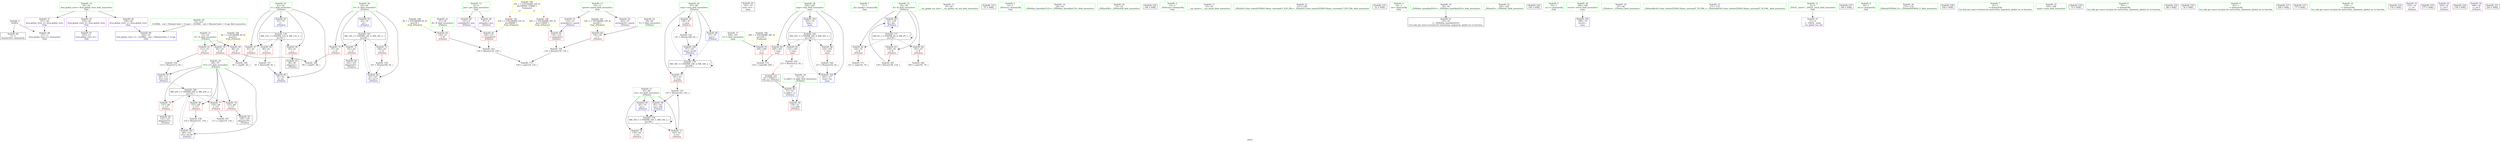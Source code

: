 digraph "SVFG" {
	label="SVFG";

	Node0x55ebe0457730 [shape=record,color=grey,label="{NodeID: 0\nNullPtr}"];
	Node0x55ebe0457730 -> Node0x55ebe046dfb0[style=solid];
	Node0x55ebe0457730 -> Node0x55ebe04718f0[style=solid];
	Node0x55ebe047e9e0 [shape=record,color=black,label="{NodeID: 180\nMR_20V_3 = PHI(MR_20V_4, MR_20V_2, )\npts\{70 \}\n}"];
	Node0x55ebe047e9e0 -> Node0x55ebe0470ed0[style=dashed];
	Node0x55ebe047e9e0 -> Node0x55ebe0470fa0[style=dashed];
	Node0x55ebe047e9e0 -> Node0x55ebe0471070[style=dashed];
	Node0x55ebe047e9e0 -> Node0x55ebe0471140[style=dashed];
	Node0x55ebe047e9e0 -> Node0x55ebe046eaa0[style=dashed];
	Node0x55ebe046e760 [shape=record,color=blue,label="{NodeID: 97\n69\<--113\ni15\<--sub\n_Z5Solvei\n}"];
	Node0x55ebe046e760 -> Node0x55ebe047e9e0[style=dashed];
	Node0x55ebe046c9d0 [shape=record,color=green,label="{NodeID: 14\n20\<--24\nllvm.global_ctors\<--llvm.global_ctors_field_insensitive\nGlob }"];
	Node0x55ebe046c9d0 -> Node0x55ebe046fc60[style=solid];
	Node0x55ebe046c9d0 -> Node0x55ebe046fd60[style=solid];
	Node0x55ebe046c9d0 -> Node0x55ebe046fe60[style=solid];
	Node0x55ebe0472090 [shape=record,color=yellow,style=double,label="{NodeID: 194\n24V_1 = ENCHI(MR_24V_0)\npts\{110000 \}\nFun[_Z5Solvei]}"];
	Node0x55ebe0472090 -> Node0x55ebe04712e0[style=dashed];
	Node0x55ebe046d4a0 [shape=record,color=green,label="{NodeID: 28\n67\<--68\nnum\<--num_field_insensitive\n_Z5Solvei\n}"];
	Node0x55ebe046d4a0 -> Node0x55ebe0470d30[style=solid];
	Node0x55ebe046d4a0 -> Node0x55ebe0470e00[style=solid];
	Node0x55ebe046d4a0 -> Node0x55ebe046e690[style=solid];
	Node0x55ebe046d4a0 -> Node0x55ebe046e9d0[style=solid];
	Node0x55ebe046e1b0 [shape=record,color=black,label="{NodeID: 42\n197\<--79\nmain_ret\<--\nmain\n}"];
	Node0x55ebe048b2f0 [shape=record,color=black,label="{NodeID: 222\n50 = PHI(213, )\n0th arg _Z5Solvei }"];
	Node0x55ebe048b2f0 -> Node0x55ebe04719f0[style=solid];
	Node0x55ebe046fd60 [shape=record,color=purple,label="{NodeID: 56\n226\<--20\nllvm.global_ctors_1\<--llvm.global_ctors\nGlob }"];
	Node0x55ebe046fd60 -> Node0x55ebe04717f0[style=solid];
	Node0x55ebe0470920 [shape=record,color=red,label="{NodeID: 70\n97\<--63\n\<--i5\n_Z5Solvei\n}"];
	Node0x55ebe0470920 -> Node0x55ebe04772d0[style=solid];
	Node0x55ebe0477150 [shape=record,color=grey,label="{NodeID: 167\n117 = cmp(116, 118, )\n}"];
	Node0x55ebe0471480 [shape=record,color=red,label="{NodeID: 84\n208\<--202\n\<--step\nmain\n}"];
	Node0x55ebe0471480 -> Node0x55ebe04775d0[style=solid];
	Node0x55ebe0457e20 [shape=record,color=green,label="{NodeID: 1\n7\<--1\n__dso_handle\<--dummyObj\nGlob }"];
	Node0x55ebe047eee0 [shape=record,color=black,label="{NodeID: 181\nMR_14V_3 = PHI(MR_14V_4, MR_14V_2, )\npts\{64 \}\n}"];
	Node0x55ebe047eee0 -> Node0x55ebe0470920[style=dashed];
	Node0x55ebe047eee0 -> Node0x55ebe04709f0[style=dashed];
	Node0x55ebe047eee0 -> Node0x55ebe0470ac0[style=dashed];
	Node0x55ebe047eee0 -> Node0x55ebe0471d30[style=dashed];
	Node0x55ebe046e830 [shape=record,color=blue,label="{NodeID: 98\n55\<--139\nK\<--dec\n_Z5Solvei\n}"];
	Node0x55ebe046e830 -> Node0x55ebe047dae0[style=dashed];
	Node0x55ebe046ca60 [shape=record,color=green,label="{NodeID: 15\n25\<--26\n__cxx_global_var_init\<--__cxx_global_var_init_field_insensitive\n}"];
	Node0x55ebe046d570 [shape=record,color=green,label="{NodeID: 29\n69\<--70\ni15\<--i15_field_insensitive\n_Z5Solvei\n}"];
	Node0x55ebe046d570 -> Node0x55ebe0470ed0[style=solid];
	Node0x55ebe046d570 -> Node0x55ebe0470fa0[style=solid];
	Node0x55ebe046d570 -> Node0x55ebe0471070[style=solid];
	Node0x55ebe046d570 -> Node0x55ebe0471140[style=solid];
	Node0x55ebe046d570 -> Node0x55ebe046e760[style=solid];
	Node0x55ebe046d570 -> Node0x55ebe046eaa0[style=solid];
	Node0x55ebe046e280 [shape=record,color=black,label="{NodeID: 43\n86\<--85\nidxprom\<--\n_Z5Solvei\n}"];
	Node0x55ebe048b9f0 [shape=record,color=black,label="{NodeID: 223\n72 = PHI()\n}"];
	Node0x55ebe046fe60 [shape=record,color=purple,label="{NodeID: 57\n227\<--20\nllvm.global_ctors_2\<--llvm.global_ctors\nGlob }"];
	Node0x55ebe046fe60 -> Node0x55ebe04718f0[style=solid];
	Node0x55ebe04709f0 [shape=record,color=red,label="{NodeID: 71\n101\<--63\n\<--i5\n_Z5Solvei\n}"];
	Node0x55ebe04709f0 -> Node0x55ebe046e350[style=solid];
	Node0x55ebe04772d0 [shape=record,color=grey,label="{NodeID: 168\n99 = cmp(97, 98, )\n}"];
	Node0x55ebe0471550 [shape=record,color=red,label="{NodeID: 85\n212\<--202\n\<--step\nmain\n}"];
	Node0x55ebe0471550 -> Node0x55ebe04769d0[style=solid];
	Node0x55ebe0457ac0 [shape=record,color=green,label="{NodeID: 2\n12\<--1\n_ZSt3cin\<--dummyObj\nGlob }"];
	Node0x55ebe047f3e0 [shape=record,color=black,label="{NodeID: 182\nMR_30V_3 = PHI(MR_30V_4, MR_30V_2, )\npts\{203 \}\n}"];
	Node0x55ebe047f3e0 -> Node0x55ebe0471480[style=dashed];
	Node0x55ebe047f3e0 -> Node0x55ebe0471550[style=dashed];
	Node0x55ebe047f3e0 -> Node0x55ebe0471620[style=dashed];
	Node0x55ebe047f3e0 -> Node0x55ebe046ed10[style=dashed];
	Node0x55ebe046e900 [shape=record,color=blue,label="{NodeID: 99\n65\<--143\nres\<--add\n_Z5Solvei\n}"];
	Node0x55ebe046e900 -> Node0x55ebe047dfe0[style=dashed];
	Node0x55ebe046caf0 [shape=record,color=green,label="{NodeID: 16\n29\<--30\n_ZNSt8ios_base4InitC1Ev\<--_ZNSt8ios_base4InitC1Ev_field_insensitive\n}"];
	Node0x55ebe0472280 [shape=record,color=yellow,style=double,label="{NodeID: 196\n28V_1 = ENCHI(MR_28V_0)\npts\{201 \}\nFun[main]}"];
	Node0x55ebe0472280 -> Node0x55ebe04713b0[style=dashed];
	Node0x55ebe046d640 [shape=record,color=green,label="{NodeID: 30\n73\<--74\n_ZNSirsERi\<--_ZNSirsERi_field_insensitive\n}"];
	Node0x55ebe046e350 [shape=record,color=black,label="{NodeID: 44\n102\<--101\nidxprom9\<--\n_Z5Solvei\n}"];
	Node0x55ebe048bb50 [shape=record,color=black,label="{NodeID: 224\n104 = PHI()\n}"];
	Node0x55ebe046ff60 [shape=record,color=red,label="{NodeID: 58\n159\<--51\n\<--tc.addr\n_Z5Solvei\n}"];
	Node0x55ebe046f3b0 [shape=record,color=grey,label="{NodeID: 155\n143 = Binary(142, 141, )\n}"];
	Node0x55ebe046f3b0 -> Node0x55ebe046e900[style=solid];
	Node0x55ebe0470ac0 [shape=record,color=red,label="{NodeID: 72\n106\<--63\n\<--i5\n_Z5Solvei\n}"];
	Node0x55ebe0470ac0 -> Node0x55ebe0476550[style=solid];
	Node0x55ebe0477450 [shape=record,color=grey,label="{NodeID: 169\n83 = cmp(81, 82, )\n}"];
	Node0x55ebe0471620 [shape=record,color=red,label="{NodeID: 86\n216\<--202\n\<--step\nmain\n}"];
	Node0x55ebe0471620 -> Node0x55ebe04766d0[style=solid];
	Node0x55ebe0457b50 [shape=record,color=green,label="{NodeID: 3\n13\<--1\n_ZSt4cout\<--dummyObj\nGlob }"];
	Node0x55ebe046e9d0 [shape=record,color=blue,label="{NodeID: 100\n67\<--147\nnum\<--inc26\n_Z5Solvei\n}"];
	Node0x55ebe046e9d0 -> Node0x55ebe047e4e0[style=dashed];
	Node0x55ebe046cb80 [shape=record,color=green,label="{NodeID: 17\n35\<--36\n__cxa_atexit\<--__cxa_atexit_field_insensitive\n}"];
	Node0x55ebe046d740 [shape=record,color=green,label="{NodeID: 31\n157\<--158\n_ZStlsISt11char_traitsIcEERSt13basic_ostreamIcT_ES5_PKc\<--_ZStlsISt11char_traitsIcEERSt13basic_ostreamIcT_ES5_PKc_field_insensitive\n}"];
	Node0x55ebe046e420 [shape=record,color=black,label="{NodeID: 45\n126\<--125\nidxprom19\<--\n_Z5Solvei\n}"];
	Node0x55ebe048bc20 [shape=record,color=black,label="{NodeID: 225\n32 = PHI()\n}"];
	Node0x55ebe0470030 [shape=record,color=red,label="{NodeID: 59\n82\<--53\n\<--N\n_Z5Solvei\n}"];
	Node0x55ebe0470030 -> Node0x55ebe0477450[style=solid];
	Node0x55ebe046f530 [shape=record,color=grey,label="{NodeID: 156\n113 = Binary(112, 92, )\n}"];
	Node0x55ebe046f530 -> Node0x55ebe046e760[style=solid];
	Node0x55ebe0470b90 [shape=record,color=red,label="{NodeID: 73\n142\<--65\n\<--res\n_Z5Solvei\n}"];
	Node0x55ebe0470b90 -> Node0x55ebe046f3b0[style=solid];
	Node0x55ebe04775d0 [shape=record,color=grey,label="{NodeID: 170\n210 = cmp(208, 209, )\n}"];
	Node0x55ebe04716f0 [shape=record,color=blue,label="{NodeID: 87\n225\<--21\nllvm.global_ctors_0\<--\nGlob }"];
	Node0x55ebe0457be0 [shape=record,color=green,label="{NodeID: 4\n14\<--1\n.str\<--dummyObj\nGlob }"];
	Node0x55ebe0480400 [shape=record,color=yellow,style=double,label="{NodeID: 184\n4V_1 = ENCHI(MR_4V_0)\npts\{54 \}\nFun[_Z5Solvei]}"];
	Node0x55ebe0480400 -> Node0x55ebe0470030[style=dashed];
	Node0x55ebe0480400 -> Node0x55ebe0470100[style=dashed];
	Node0x55ebe0480400 -> Node0x55ebe04701d0[style=dashed];
	Node0x55ebe046eaa0 [shape=record,color=blue,label="{NodeID: 101\n69\<--152\ni15\<--dec29\n_Z5Solvei\n}"];
	Node0x55ebe046eaa0 -> Node0x55ebe047e9e0[style=dashed];
	Node0x55ebe046cc50 [shape=record,color=green,label="{NodeID: 18\n34\<--40\n_ZNSt8ios_base4InitD1Ev\<--_ZNSt8ios_base4InitD1Ev_field_insensitive\n}"];
	Node0x55ebe046cc50 -> Node0x55ebe046e0b0[style=solid];
	Node0x55ebe0472440 [shape=record,color=yellow,style=double,label="{NodeID: 198\n32V_1 = ENCHI(MR_32V_0)\npts\{90000 110000 \}\nFun[main]|{<s0>17|<s1>17}}"];
	Node0x55ebe0472440:s0 -> Node0x55ebe0471fb0[style=dashed,color=red];
	Node0x55ebe0472440:s1 -> Node0x55ebe0472090[style=dashed,color=red];
	Node0x55ebe046d840 [shape=record,color=green,label="{NodeID: 32\n161\<--162\n_ZNSolsEi\<--_ZNSolsEi_field_insensitive\n}"];
	Node0x55ebe046e4f0 [shape=record,color=black,label="{NodeID: 46\n132\<--131\nidxprom22\<--\n_Z5Solvei\n}"];
	Node0x55ebe048bcf0 [shape=record,color=black,label="{NodeID: 226\n156 = PHI()\n}"];
	Node0x55ebe0470100 [shape=record,color=red,label="{NodeID: 60\n98\<--53\n\<--N\n_Z5Solvei\n}"];
	Node0x55ebe0470100 -> Node0x55ebe04772d0[style=solid];
	Node0x55ebe0476250 [shape=record,color=grey,label="{NodeID: 157\n91 = Binary(90, 92, )\n}"];
	Node0x55ebe0476250 -> Node0x55ebe0471b90[style=solid];
	Node0x55ebe0470c60 [shape=record,color=red,label="{NodeID: 74\n176\<--65\n\<--res\n_Z5Solvei\n}"];
	Node0x55ebe0477750 [shape=record,color=grey,label="{NodeID: 171\n121 = cmp(120, 79, )\n}"];
	Node0x55ebe04717f0 [shape=record,color=blue,label="{NodeID: 88\n226\<--22\nllvm.global_ctors_1\<--_GLOBAL__sub_I_MiminoCoder_1_0.cpp\nGlob }"];
	Node0x55ebe046c4c0 [shape=record,color=green,label="{NodeID: 5\n16\<--1\n.str.1\<--dummyObj\nGlob }"];
	Node0x55ebe046eb70 [shape=record,color=blue,label="{NodeID: 102\n198\<--79\nretval\<--\nmain\n}"];
	Node0x55ebe046cd20 [shape=record,color=green,label="{NodeID: 19\n47\<--48\n_Z5Solvei\<--_Z5Solvei_field_insensitive\n}"];
	Node0x55ebe046d940 [shape=record,color=green,label="{NodeID: 33\n171\<--172\n_ZSt4endlIcSt11char_traitsIcEERSt13basic_ostreamIT_T0_ES6_\<--_ZSt4endlIcSt11char_traitsIcEERSt13basic_ostreamIT_T0_ES6__field_insensitive\n}"];
	Node0x55ebe046e5c0 [shape=record,color=purple,label="{NodeID: 47\n31\<--4\n\<--_ZStL8__ioinit\n__cxx_global_var_init\n}"];
	Node0x55ebe048be50 [shape=record,color=black,label="{NodeID: 227\n160 = PHI()\n}"];
	Node0x55ebe04701d0 [shape=record,color=red,label="{NodeID: 61\n112\<--53\n\<--N\n_Z5Solvei\n}"];
	Node0x55ebe04701d0 -> Node0x55ebe046f530[style=solid];
	Node0x55ebe04763d0 [shape=record,color=grey,label="{NodeID: 158\n152 = Binary(151, 118, )\n}"];
	Node0x55ebe04763d0 -> Node0x55ebe046eaa0[style=solid];
	Node0x55ebe0470d30 [shape=record,color=red,label="{NodeID: 75\n141\<--67\n\<--num\n_Z5Solvei\n}"];
	Node0x55ebe0470d30 -> Node0x55ebe046f3b0[style=solid];
	Node0x55ebe04778d0 [shape=record,color=grey,label="{NodeID: 172\n136 = cmp(129, 135, )\n}"];
	Node0x55ebe04718f0 [shape=record,color=blue, style = dotted,label="{NodeID: 89\n227\<--3\nllvm.global_ctors_2\<--dummyVal\nGlob }"];
	Node0x55ebe046c550 [shape=record,color=green,label="{NodeID: 6\n18\<--1\n.str.2\<--dummyObj\nGlob }"];
	Node0x55ebe04805c0 [shape=record,color=yellow,style=double,label="{NodeID: 186\n8V_1 = ENCHI(MR_8V_0)\npts\{58 \}\nFun[_Z5Solvei]}"];
	Node0x55ebe04805c0 -> Node0x55ebe0470510[style=dashed];
	Node0x55ebe046ec40 [shape=record,color=blue,label="{NodeID: 103\n202\<--79\nstep\<--\nmain\n}"];
	Node0x55ebe046ec40 -> Node0x55ebe047f3e0[style=dashed];
	Node0x55ebe046ce20 [shape=record,color=green,label="{NodeID: 20\n51\<--52\ntc.addr\<--tc.addr_field_insensitive\n_Z5Solvei\n}"];
	Node0x55ebe046ce20 -> Node0x55ebe046ff60[style=solid];
	Node0x55ebe046ce20 -> Node0x55ebe04719f0[style=solid];
	Node0x55ebe046da40 [shape=record,color=green,label="{NodeID: 34\n173\<--174\n_ZNSolsEPFRSoS_E\<--_ZNSolsEPFRSoS_E_field_insensitive\n}"];
	Node0x55ebe046f6b0 [shape=record,color=purple,label="{NodeID: 48\n87\<--8\narrayidx\<--pos\n_Z5Solvei\n}"];
	Node0x55ebe048bf50 [shape=record,color=black,label="{NodeID: 228\n164 = PHI()\n}"];
	Node0x55ebe04702a0 [shape=record,color=red,label="{NodeID: 62\n120\<--55\n\<--K\n_Z5Solvei\n}"];
	Node0x55ebe04702a0 -> Node0x55ebe0477750[style=solid];
	Node0x55ebe0476550 [shape=record,color=grey,label="{NodeID: 159\n107 = Binary(106, 92, )\n}"];
	Node0x55ebe0476550 -> Node0x55ebe0471d30[style=solid];
	Node0x55ebe0470e00 [shape=record,color=red,label="{NodeID: 76\n146\<--67\n\<--num\n_Z5Solvei\n}"];
	Node0x55ebe0470e00 -> Node0x55ebe0476850[style=solid];
	Node0x55ebe04719f0 [shape=record,color=blue,label="{NodeID: 90\n51\<--50\ntc.addr\<--tc\n_Z5Solvei\n}"];
	Node0x55ebe04719f0 -> Node0x55ebe046ff60[style=dashed];
	Node0x55ebe046c5e0 [shape=record,color=green,label="{NodeID: 7\n21\<--1\n\<--dummyObj\nCan only get source location for instruction, argument, global var or function.}"];
	Node0x55ebe04806a0 [shape=record,color=yellow,style=double,label="{NodeID: 187\n10V_1 = ENCHI(MR_10V_0)\npts\{60 \}\nFun[_Z5Solvei]}"];
	Node0x55ebe04806a0 -> Node0x55ebe04705e0[style=dashed];
	Node0x55ebe046ed10 [shape=record,color=blue,label="{NodeID: 104\n202\<--217\nstep\<--inc\nmain\n}"];
	Node0x55ebe046ed10 -> Node0x55ebe047f3e0[style=dashed];
	Node0x55ebe046cef0 [shape=record,color=green,label="{NodeID: 21\n53\<--54\nN\<--N_field_insensitive\n_Z5Solvei\n}"];
	Node0x55ebe046cef0 -> Node0x55ebe0470030[style=solid];
	Node0x55ebe046cef0 -> Node0x55ebe0470100[style=solid];
	Node0x55ebe046cef0 -> Node0x55ebe04701d0[style=solid];
	Node0x55ebe046db40 [shape=record,color=green,label="{NodeID: 35\n195\<--196\nmain\<--main_field_insensitive\n}"];
	Node0x55ebe046f780 [shape=record,color=purple,label="{NodeID: 49\n127\<--8\narrayidx20\<--pos\n_Z5Solvei\n}"];
	Node0x55ebe046f780 -> Node0x55ebe0471210[style=solid];
	Node0x55ebe048c020 [shape=record,color=black,label="{NodeID: 229\n75 = PHI()\n}"];
	Node0x55ebe0470370 [shape=record,color=red,label="{NodeID: 63\n138\<--55\n\<--K\n_Z5Solvei\n}"];
	Node0x55ebe0470370 -> Node0x55ebe0476e50[style=solid];
	Node0x55ebe04766d0 [shape=record,color=grey,label="{NodeID: 160\n217 = Binary(216, 92, )\n}"];
	Node0x55ebe04766d0 -> Node0x55ebe046ed10[style=solid];
	Node0x55ebe0470ed0 [shape=record,color=red,label="{NodeID: 77\n116\<--69\n\<--i15\n_Z5Solvei\n}"];
	Node0x55ebe0470ed0 -> Node0x55ebe0477150[style=solid];
	Node0x55ebe0471ac0 [shape=record,color=blue,label="{NodeID: 91\n61\<--79\ni\<--\n_Z5Solvei\n}"];
	Node0x55ebe0471ac0 -> Node0x55ebe047d5e0[style=dashed];
	Node0x55ebe046c670 [shape=record,color=green,label="{NodeID: 8\n79\<--1\n\<--dummyObj\nCan only get source location for instruction, argument, global var or function.}"];
	Node0x55ebe046cfc0 [shape=record,color=green,label="{NodeID: 22\n55\<--56\nK\<--K_field_insensitive\n_Z5Solvei\n}"];
	Node0x55ebe046cfc0 -> Node0x55ebe04702a0[style=solid];
	Node0x55ebe046cfc0 -> Node0x55ebe0470370[style=solid];
	Node0x55ebe046cfc0 -> Node0x55ebe0470440[style=solid];
	Node0x55ebe046cfc0 -> Node0x55ebe046e830[style=solid];
	Node0x55ebe046dc40 [shape=record,color=green,label="{NodeID: 36\n198\<--199\nretval\<--retval_field_insensitive\nmain\n}"];
	Node0x55ebe046dc40 -> Node0x55ebe046eb70[style=solid];
	Node0x55ebe0267c60 [shape=record,color=black,label="{NodeID: 216\n88 = PHI()\n}"];
	Node0x55ebe046f850 [shape=record,color=purple,label="{NodeID: 50\n103\<--10\narrayidx10\<--speed\n_Z5Solvei\n}"];
	Node0x55ebe048c150 [shape=record,color=black,label="{NodeID: 230\n76 = PHI()\n}"];
	Node0x55ebe0470440 [shape=record,color=red,label="{NodeID: 64\n165\<--55\n\<--K\n_Z5Solvei\n}"];
	Node0x55ebe0470440 -> Node0x55ebe0476fd0[style=solid];
	Node0x55ebe0476850 [shape=record,color=grey,label="{NodeID: 161\n147 = Binary(146, 92, )\n}"];
	Node0x55ebe0476850 -> Node0x55ebe046e9d0[style=solid];
	Node0x55ebe0470fa0 [shape=record,color=red,label="{NodeID: 78\n125\<--69\n\<--i15\n_Z5Solvei\n}"];
	Node0x55ebe0470fa0 -> Node0x55ebe046e420[style=solid];
	Node0x55ebe0471b90 [shape=record,color=blue,label="{NodeID: 92\n61\<--91\ni\<--inc\n_Z5Solvei\n}"];
	Node0x55ebe0471b90 -> Node0x55ebe047d5e0[style=dashed];
	Node0x55ebe046c700 [shape=record,color=green,label="{NodeID: 9\n92\<--1\n\<--dummyObj\nCan only get source location for instruction, argument, global var or function.}"];
	Node0x55ebe046d090 [shape=record,color=green,label="{NodeID: 23\n57\<--58\nB\<--B_field_insensitive\n_Z5Solvei\n}"];
	Node0x55ebe046d090 -> Node0x55ebe0470510[style=solid];
	Node0x55ebe046dd10 [shape=record,color=green,label="{NodeID: 37\n200\<--201\nT\<--T_field_insensitive\nmain\n}"];
	Node0x55ebe046dd10 -> Node0x55ebe04713b0[style=solid];
	Node0x55ebe048a470 [shape=record,color=black,label="{NodeID: 217\n169 = PHI()\n}"];
	Node0x55ebe046f920 [shape=record,color=purple,label="{NodeID: 51\n133\<--10\narrayidx23\<--speed\n_Z5Solvei\n}"];
	Node0x55ebe046f920 -> Node0x55ebe04712e0[style=solid];
	Node0x55ebe048c250 [shape=record,color=black,label="{NodeID: 231\n77 = PHI()\n}"];
	Node0x55ebe0470510 [shape=record,color=red,label="{NodeID: 65\n124\<--57\n\<--B\n_Z5Solvei\n}"];
	Node0x55ebe0470510 -> Node0x55ebe0476b50[style=solid];
	Node0x55ebe04769d0 [shape=record,color=grey,label="{NodeID: 162\n213 = Binary(212, 92, )\n|{<s0>17}}"];
	Node0x55ebe04769d0:s0 -> Node0x55ebe048b2f0[style=solid,color=red];
	Node0x55ebe0471070 [shape=record,color=red,label="{NodeID: 79\n131\<--69\n\<--i15\n_Z5Solvei\n}"];
	Node0x55ebe0471070 -> Node0x55ebe046e4f0[style=solid];
	Node0x55ebe047d5e0 [shape=record,color=black,label="{NodeID: 176\nMR_12V_3 = PHI(MR_12V_4, MR_12V_2, )\npts\{62 \}\n}"];
	Node0x55ebe047d5e0 -> Node0x55ebe04706b0[style=dashed];
	Node0x55ebe047d5e0 -> Node0x55ebe0470780[style=dashed];
	Node0x55ebe047d5e0 -> Node0x55ebe0470850[style=dashed];
	Node0x55ebe047d5e0 -> Node0x55ebe0471b90[style=dashed];
	Node0x55ebe0471c60 [shape=record,color=blue,label="{NodeID: 93\n63\<--79\ni5\<--\n_Z5Solvei\n}"];
	Node0x55ebe0471c60 -> Node0x55ebe047eee0[style=dashed];
	Node0x55ebe046c790 [shape=record,color=green,label="{NodeID: 10\n118\<--1\n\<--dummyObj\nCan only get source location for instruction, argument, global var or function.}"];
	Node0x55ebe046d160 [shape=record,color=green,label="{NodeID: 24\n59\<--60\nT\<--T_field_insensitive\n_Z5Solvei\n}"];
	Node0x55ebe046d160 -> Node0x55ebe04705e0[style=solid];
	Node0x55ebe046dde0 [shape=record,color=green,label="{NodeID: 38\n202\<--203\nstep\<--step_field_insensitive\nmain\n}"];
	Node0x55ebe046dde0 -> Node0x55ebe0471480[style=solid];
	Node0x55ebe046dde0 -> Node0x55ebe0471550[style=solid];
	Node0x55ebe046dde0 -> Node0x55ebe0471620[style=solid];
	Node0x55ebe046dde0 -> Node0x55ebe046ec40[style=solid];
	Node0x55ebe046dde0 -> Node0x55ebe046ed10[style=solid];
	Node0x55ebe048af50 [shape=record,color=black,label="{NodeID: 218\n170 = PHI()\n}"];
	Node0x55ebe046f9f0 [shape=record,color=purple,label="{NodeID: 52\n155\<--14\n\<--.str\n_Z5Solvei\n}"];
	Node0x55ebe04705e0 [shape=record,color=red,label="{NodeID: 66\n130\<--59\n\<--T\n_Z5Solvei\n}"];
	Node0x55ebe04705e0 -> Node0x55ebe0476cd0[style=solid];
	Node0x55ebe0476b50 [shape=record,color=grey,label="{NodeID: 163\n129 = Binary(124, 128, )\n}"];
	Node0x55ebe0476b50 -> Node0x55ebe04778d0[style=solid];
	Node0x55ebe0471140 [shape=record,color=red,label="{NodeID: 80\n151\<--69\n\<--i15\n_Z5Solvei\n}"];
	Node0x55ebe0471140 -> Node0x55ebe04763d0[style=solid];
	Node0x55ebe047dae0 [shape=record,color=black,label="{NodeID: 177\nMR_6V_2 = PHI(MR_6V_4, MR_6V_1, )\npts\{56 \}\n}"];
	Node0x55ebe047dae0 -> Node0x55ebe04702a0[style=dashed];
	Node0x55ebe047dae0 -> Node0x55ebe0470370[style=dashed];
	Node0x55ebe047dae0 -> Node0x55ebe0470440[style=dashed];
	Node0x55ebe047dae0 -> Node0x55ebe046e830[style=dashed];
	Node0x55ebe047dae0 -> Node0x55ebe047dae0[style=dashed];
	Node0x55ebe0471d30 [shape=record,color=blue,label="{NodeID: 94\n63\<--107\ni5\<--inc13\n_Z5Solvei\n}"];
	Node0x55ebe0471d30 -> Node0x55ebe047eee0[style=dashed];
	Node0x55ebe046c820 [shape=record,color=green,label="{NodeID: 11\n4\<--6\n_ZStL8__ioinit\<--_ZStL8__ioinit_field_insensitive\nGlob }"];
	Node0x55ebe046c820 -> Node0x55ebe046e5c0[style=solid];
	Node0x55ebe046d230 [shape=record,color=green,label="{NodeID: 25\n61\<--62\ni\<--i_field_insensitive\n_Z5Solvei\n}"];
	Node0x55ebe046d230 -> Node0x55ebe04706b0[style=solid];
	Node0x55ebe046d230 -> Node0x55ebe0470780[style=solid];
	Node0x55ebe046d230 -> Node0x55ebe0470850[style=solid];
	Node0x55ebe046d230 -> Node0x55ebe0471ac0[style=solid];
	Node0x55ebe046d230 -> Node0x55ebe0471b90[style=solid];
	Node0x55ebe046deb0 [shape=record,color=green,label="{NodeID: 39\n22\<--221\n_GLOBAL__sub_I_MiminoCoder_1_0.cpp\<--_GLOBAL__sub_I_MiminoCoder_1_0.cpp_field_insensitive\n}"];
	Node0x55ebe046deb0 -> Node0x55ebe04717f0[style=solid];
	Node0x55ebe048b020 [shape=record,color=black,label="{NodeID: 219\n177 = PHI()\n}"];
	Node0x55ebe046fac0 [shape=record,color=purple,label="{NodeID: 53\n163\<--16\n\<--.str.1\n_Z5Solvei\n}"];
	Node0x55ebe04706b0 [shape=record,color=red,label="{NodeID: 67\n81\<--61\n\<--i\n_Z5Solvei\n}"];
	Node0x55ebe04706b0 -> Node0x55ebe0477450[style=solid];
	Node0x55ebe0476cd0 [shape=record,color=grey,label="{NodeID: 164\n135 = Binary(130, 134, )\n}"];
	Node0x55ebe0476cd0 -> Node0x55ebe04778d0[style=solid];
	Node0x55ebe0471210 [shape=record,color=red,label="{NodeID: 81\n128\<--127\n\<--arrayidx20\n_Z5Solvei\n}"];
	Node0x55ebe0471210 -> Node0x55ebe0476b50[style=solid];
	Node0x55ebe047dfe0 [shape=record,color=black,label="{NodeID: 178\nMR_16V_3 = PHI(MR_16V_5, MR_16V_2, )\npts\{66 \}\n}"];
	Node0x55ebe047dfe0 -> Node0x55ebe0470b90[style=dashed];
	Node0x55ebe047dfe0 -> Node0x55ebe0470c60[style=dashed];
	Node0x55ebe047dfe0 -> Node0x55ebe046e900[style=dashed];
	Node0x55ebe047dfe0 -> Node0x55ebe047dfe0[style=dashed];
	Node0x55ebe0471e00 [shape=record,color=blue,label="{NodeID: 95\n65\<--79\nres\<--\n_Z5Solvei\n}"];
	Node0x55ebe0471e00 -> Node0x55ebe047dfe0[style=dashed];
	Node0x55ebe046c8b0 [shape=record,color=green,label="{NodeID: 12\n8\<--9\npos\<--pos_field_insensitive\nGlob }"];
	Node0x55ebe046c8b0 -> Node0x55ebe046f6b0[style=solid];
	Node0x55ebe046c8b0 -> Node0x55ebe046f780[style=solid];
	Node0x55ebe046d300 [shape=record,color=green,label="{NodeID: 26\n63\<--64\ni5\<--i5_field_insensitive\n_Z5Solvei\n}"];
	Node0x55ebe046d300 -> Node0x55ebe0470920[style=solid];
	Node0x55ebe046d300 -> Node0x55ebe04709f0[style=solid];
	Node0x55ebe046d300 -> Node0x55ebe0470ac0[style=solid];
	Node0x55ebe046d300 -> Node0x55ebe0471c60[style=solid];
	Node0x55ebe046d300 -> Node0x55ebe0471d30[style=solid];
	Node0x55ebe046dfb0 [shape=record,color=black,label="{NodeID: 40\n2\<--3\ndummyVal\<--dummyVal\n}"];
	Node0x55ebe048b150 [shape=record,color=black,label="{NodeID: 220\n178 = PHI()\n}"];
	Node0x55ebe046fb90 [shape=record,color=purple,label="{NodeID: 54\n168\<--18\n\<--.str.2\n_Z5Solvei\n}"];
	Node0x55ebe0470780 [shape=record,color=red,label="{NodeID: 68\n85\<--61\n\<--i\n_Z5Solvei\n}"];
	Node0x55ebe0470780 -> Node0x55ebe046e280[style=solid];
	Node0x55ebe0476e50 [shape=record,color=grey,label="{NodeID: 165\n139 = Binary(138, 118, )\n}"];
	Node0x55ebe0476e50 -> Node0x55ebe046e830[style=solid];
	Node0x55ebe04712e0 [shape=record,color=red,label="{NodeID: 82\n134\<--133\n\<--arrayidx23\n_Z5Solvei\n}"];
	Node0x55ebe04712e0 -> Node0x55ebe0476cd0[style=solid];
	Node0x55ebe047e4e0 [shape=record,color=black,label="{NodeID: 179\nMR_18V_3 = PHI(MR_18V_4, MR_18V_2, )\npts\{68 \}\n}"];
	Node0x55ebe047e4e0 -> Node0x55ebe0470d30[style=dashed];
	Node0x55ebe047e4e0 -> Node0x55ebe0470e00[style=dashed];
	Node0x55ebe047e4e0 -> Node0x55ebe046e9d0[style=dashed];
	Node0x55ebe047e4e0 -> Node0x55ebe047e4e0[style=dashed];
	Node0x55ebe046e690 [shape=record,color=blue,label="{NodeID: 96\n67\<--79\nnum\<--\n_Z5Solvei\n}"];
	Node0x55ebe046e690 -> Node0x55ebe047e4e0[style=dashed];
	Node0x55ebe046c940 [shape=record,color=green,label="{NodeID: 13\n10\<--11\nspeed\<--speed_field_insensitive\nGlob }"];
	Node0x55ebe046c940 -> Node0x55ebe046f850[style=solid];
	Node0x55ebe046c940 -> Node0x55ebe046f920[style=solid];
	Node0x55ebe0471fb0 [shape=record,color=yellow,style=double,label="{NodeID: 193\n22V_1 = ENCHI(MR_22V_0)\npts\{90000 \}\nFun[_Z5Solvei]}"];
	Node0x55ebe0471fb0 -> Node0x55ebe0471210[style=dashed];
	Node0x55ebe046d3d0 [shape=record,color=green,label="{NodeID: 27\n65\<--66\nres\<--res_field_insensitive\n_Z5Solvei\n}"];
	Node0x55ebe046d3d0 -> Node0x55ebe0470b90[style=solid];
	Node0x55ebe046d3d0 -> Node0x55ebe0470c60[style=solid];
	Node0x55ebe046d3d0 -> Node0x55ebe0471e00[style=solid];
	Node0x55ebe046d3d0 -> Node0x55ebe046e900[style=solid];
	Node0x55ebe046e0b0 [shape=record,color=black,label="{NodeID: 41\n33\<--34\n\<--_ZNSt8ios_base4InitD1Ev\nCan only get source location for instruction, argument, global var or function.}"];
	Node0x55ebe048b220 [shape=record,color=black,label="{NodeID: 221\n205 = PHI()\n}"];
	Node0x55ebe046fc60 [shape=record,color=purple,label="{NodeID: 55\n225\<--20\nllvm.global_ctors_0\<--llvm.global_ctors\nGlob }"];
	Node0x55ebe046fc60 -> Node0x55ebe04716f0[style=solid];
	Node0x55ebe0470850 [shape=record,color=red,label="{NodeID: 69\n90\<--61\n\<--i\n_Z5Solvei\n}"];
	Node0x55ebe0470850 -> Node0x55ebe0476250[style=solid];
	Node0x55ebe0476fd0 [shape=record,color=grey,label="{NodeID: 166\n166 = cmp(165, 79, )\n}"];
	Node0x55ebe04713b0 [shape=record,color=red,label="{NodeID: 83\n209\<--200\n\<--T\nmain\n}"];
	Node0x55ebe04713b0 -> Node0x55ebe04775d0[style=solid];
}
